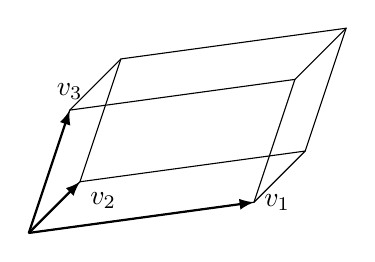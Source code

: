 
\begin{tikzpicture}[scale=1.3,>=latex]

\draw (0,0) -- (2.2,0.3) -- (2.6,1.5) -- (0.4,1.2) -- cycle;
\draw (0.5,0.5) -- (2.7,0.8) -- (3.1,2.0) -- (0.9,1.7) -- cycle;
\draw (0,0) -- (0.5,0.5);
\draw (2.2,0.3) -- (2.7,0.8);
\draw (2.6,1.5) --  (3.1,2.0);
\draw  (0.4,1.2) --  (0.9,1.7);

\draw[->,thick] (0,0) -- (2.2,0.3) node[right] {$v_1$};
\draw[->, thick ] (0,0) -- (0.5,0.5) node[below right] {$v_2$};
\draw[->,thick] (0,0) -- (0.4,1.2) node[above] {$v_3$};

\end{tikzpicture}
